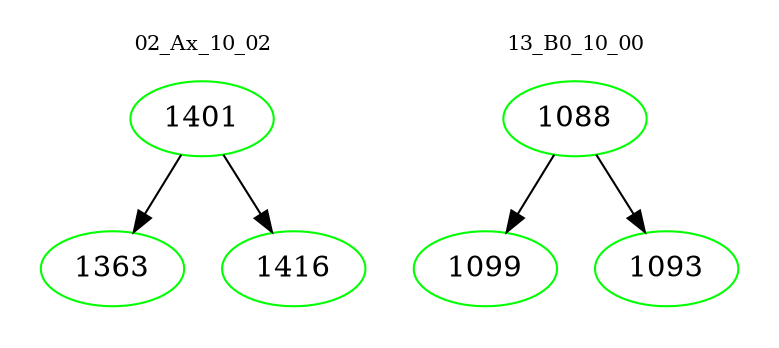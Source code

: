 digraph{
subgraph cluster_0 {
color = white
label = "02_Ax_10_02";
fontsize=10;
T0_1401 [label="1401", color="green"]
T0_1401 -> T0_1363 [color="black"]
T0_1363 [label="1363", color="green"]
T0_1401 -> T0_1416 [color="black"]
T0_1416 [label="1416", color="green"]
}
subgraph cluster_1 {
color = white
label = "13_B0_10_00";
fontsize=10;
T1_1088 [label="1088", color="green"]
T1_1088 -> T1_1099 [color="black"]
T1_1099 [label="1099", color="green"]
T1_1088 -> T1_1093 [color="black"]
T1_1093 [label="1093", color="green"]
}
}

